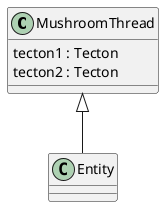@startuml mushroomThread

MushroomThread <|-- Entity
class MushroomThread{
    tecton1 : Tecton
    tecton2 : Tecton
}
@enduml